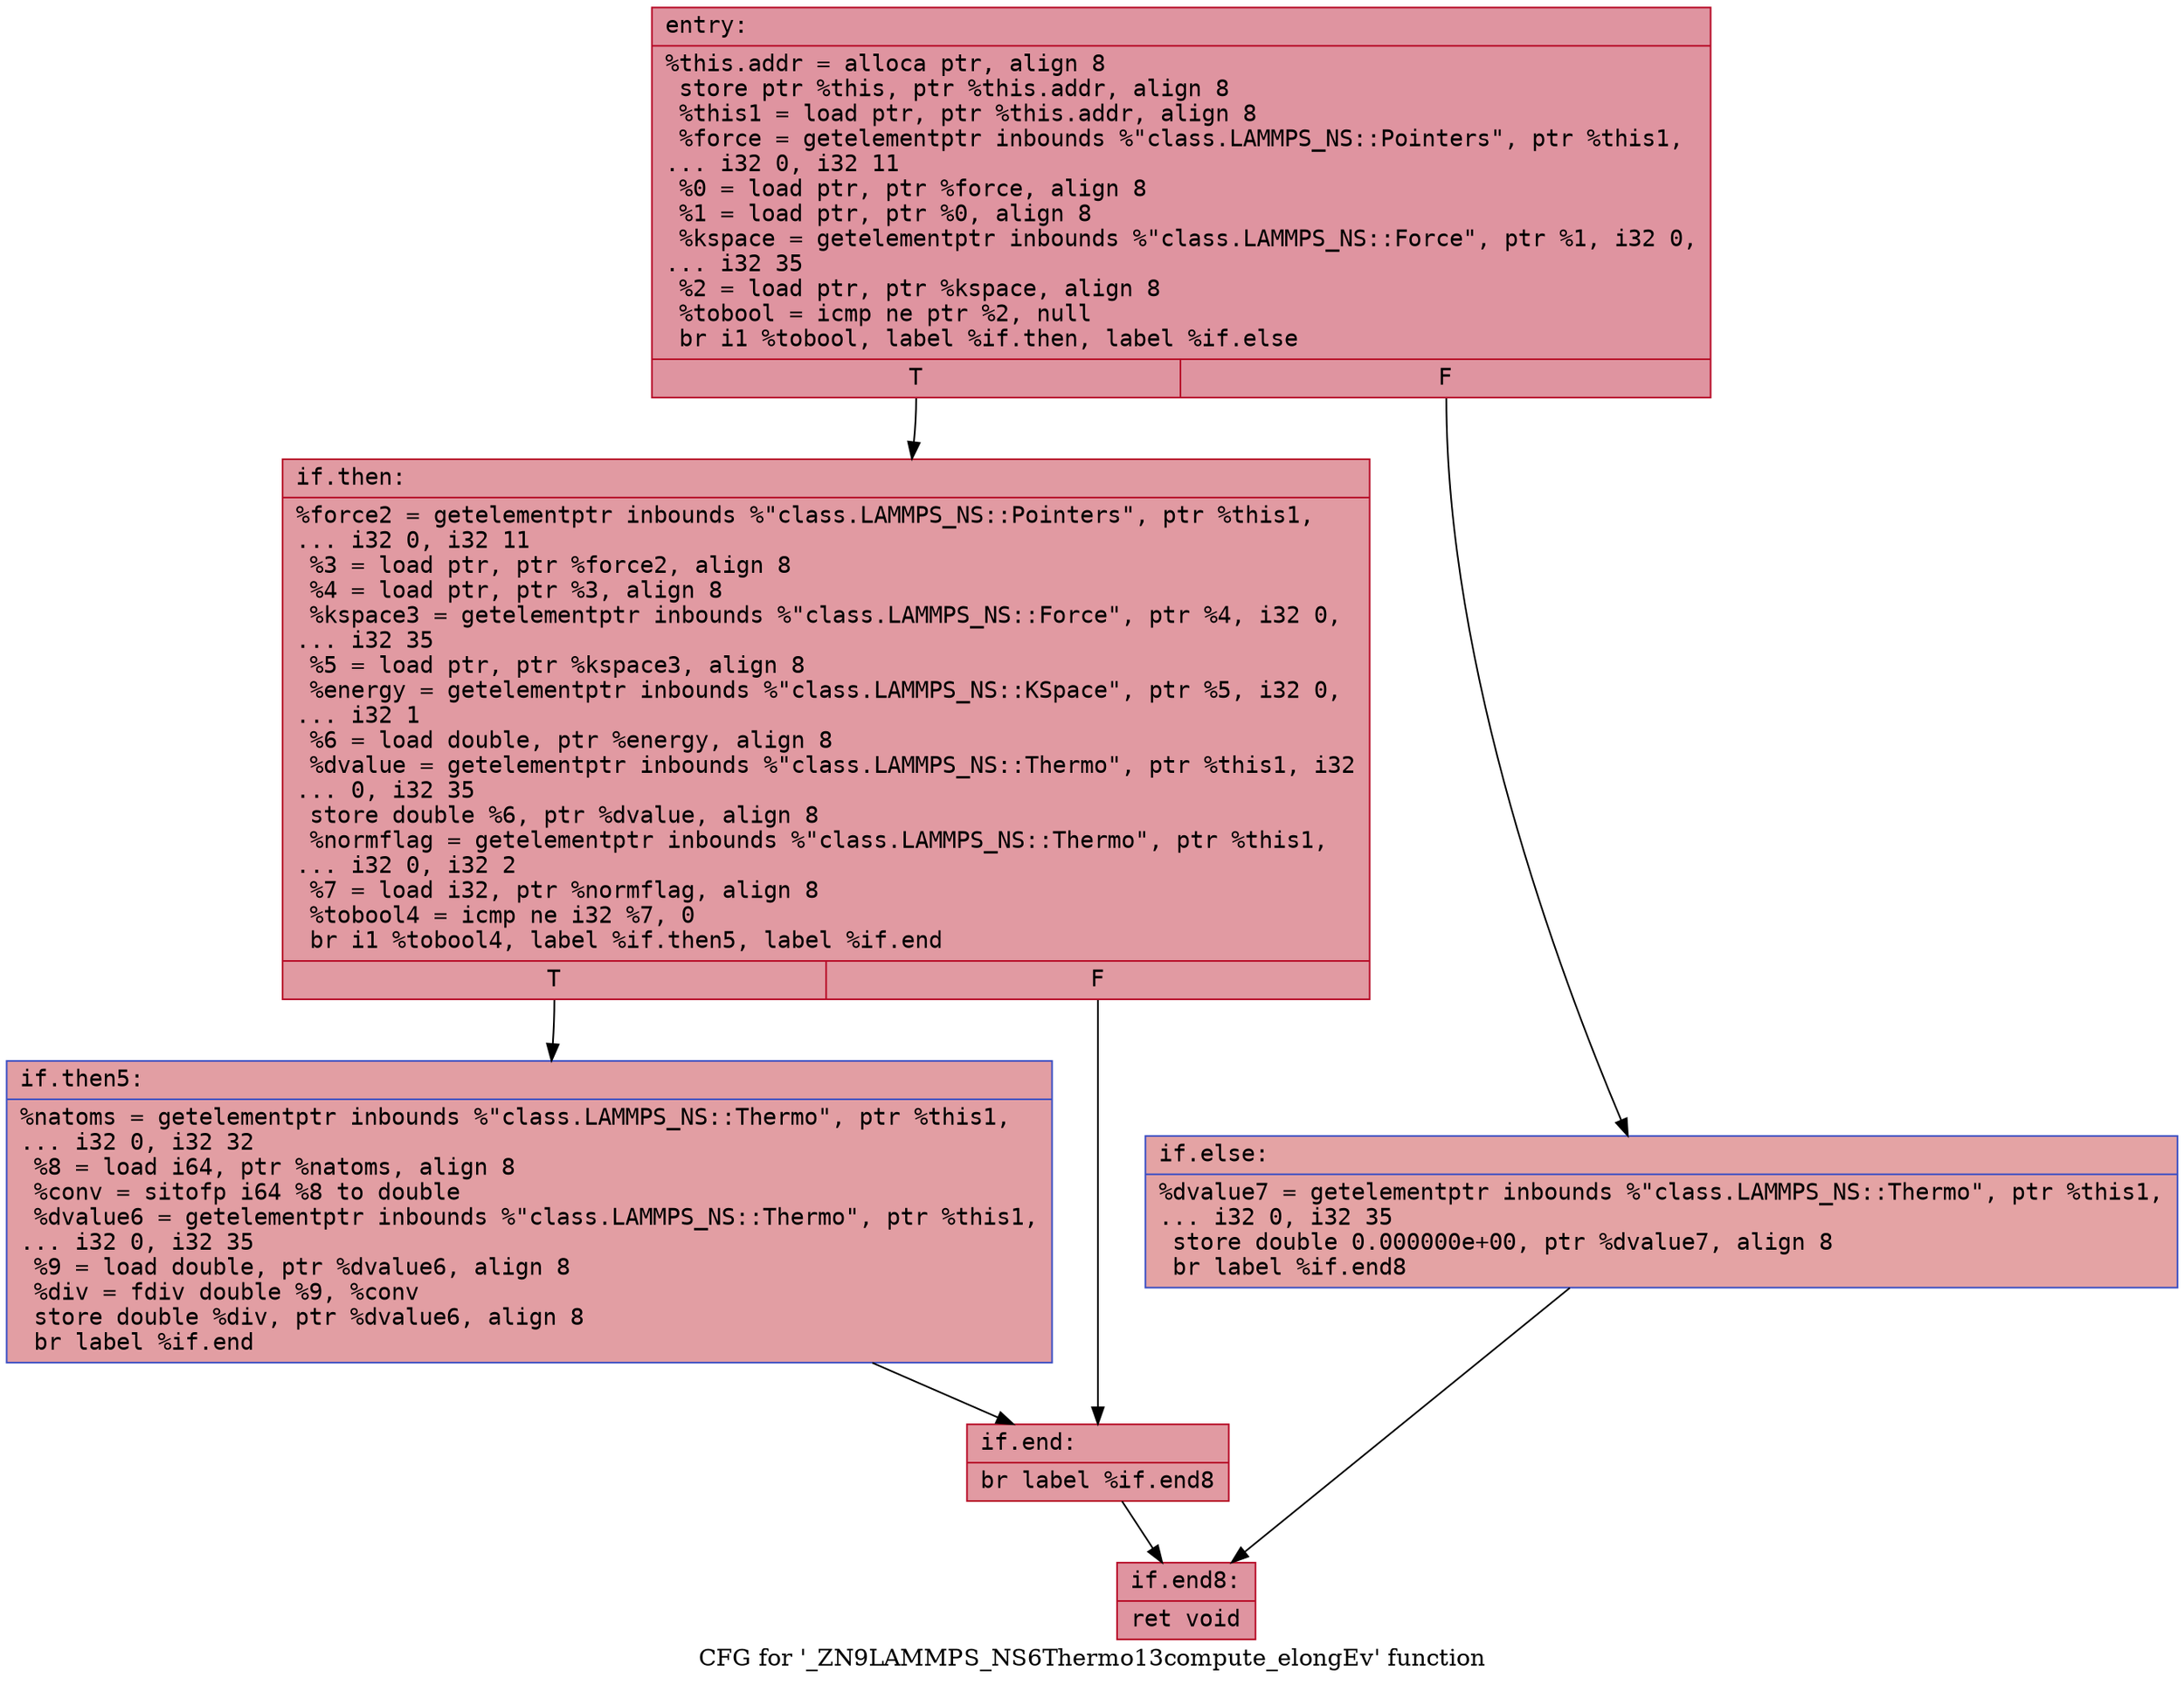 digraph "CFG for '_ZN9LAMMPS_NS6Thermo13compute_elongEv' function" {
	label="CFG for '_ZN9LAMMPS_NS6Thermo13compute_elongEv' function";

	Node0x55bd404e8c50 [shape=record,color="#b70d28ff", style=filled, fillcolor="#b70d2870" fontname="Courier",label="{entry:\l|  %this.addr = alloca ptr, align 8\l  store ptr %this, ptr %this.addr, align 8\l  %this1 = load ptr, ptr %this.addr, align 8\l  %force = getelementptr inbounds %\"class.LAMMPS_NS::Pointers\", ptr %this1,\l... i32 0, i32 11\l  %0 = load ptr, ptr %force, align 8\l  %1 = load ptr, ptr %0, align 8\l  %kspace = getelementptr inbounds %\"class.LAMMPS_NS::Force\", ptr %1, i32 0,\l... i32 35\l  %2 = load ptr, ptr %kspace, align 8\l  %tobool = icmp ne ptr %2, null\l  br i1 %tobool, label %if.then, label %if.else\l|{<s0>T|<s1>F}}"];
	Node0x55bd404e8c50:s0 -> Node0x55bd404e91d0[tooltip="entry -> if.then\nProbability 62.50%" ];
	Node0x55bd404e8c50:s1 -> Node0x55bd404e9240[tooltip="entry -> if.else\nProbability 37.50%" ];
	Node0x55bd404e91d0 [shape=record,color="#b70d28ff", style=filled, fillcolor="#bb1b2c70" fontname="Courier",label="{if.then:\l|  %force2 = getelementptr inbounds %\"class.LAMMPS_NS::Pointers\", ptr %this1,\l... i32 0, i32 11\l  %3 = load ptr, ptr %force2, align 8\l  %4 = load ptr, ptr %3, align 8\l  %kspace3 = getelementptr inbounds %\"class.LAMMPS_NS::Force\", ptr %4, i32 0,\l... i32 35\l  %5 = load ptr, ptr %kspace3, align 8\l  %energy = getelementptr inbounds %\"class.LAMMPS_NS::KSpace\", ptr %5, i32 0,\l... i32 1\l  %6 = load double, ptr %energy, align 8\l  %dvalue = getelementptr inbounds %\"class.LAMMPS_NS::Thermo\", ptr %this1, i32\l... 0, i32 35\l  store double %6, ptr %dvalue, align 8\l  %normflag = getelementptr inbounds %\"class.LAMMPS_NS::Thermo\", ptr %this1,\l... i32 0, i32 2\l  %7 = load i32, ptr %normflag, align 8\l  %tobool4 = icmp ne i32 %7, 0\l  br i1 %tobool4, label %if.then5, label %if.end\l|{<s0>T|<s1>F}}"];
	Node0x55bd404e91d0:s0 -> Node0x55bd404e9c50[tooltip="if.then -> if.then5\nProbability 62.50%" ];
	Node0x55bd404e91d0:s1 -> Node0x55bd404e9cd0[tooltip="if.then -> if.end\nProbability 37.50%" ];
	Node0x55bd404e9c50 [shape=record,color="#3d50c3ff", style=filled, fillcolor="#be242e70" fontname="Courier",label="{if.then5:\l|  %natoms = getelementptr inbounds %\"class.LAMMPS_NS::Thermo\", ptr %this1,\l... i32 0, i32 32\l  %8 = load i64, ptr %natoms, align 8\l  %conv = sitofp i64 %8 to double\l  %dvalue6 = getelementptr inbounds %\"class.LAMMPS_NS::Thermo\", ptr %this1,\l... i32 0, i32 35\l  %9 = load double, ptr %dvalue6, align 8\l  %div = fdiv double %9, %conv\l  store double %div, ptr %dvalue6, align 8\l  br label %if.end\l}"];
	Node0x55bd404e9c50 -> Node0x55bd404e9cd0[tooltip="if.then5 -> if.end\nProbability 100.00%" ];
	Node0x55bd404e9cd0 [shape=record,color="#b70d28ff", style=filled, fillcolor="#bb1b2c70" fontname="Courier",label="{if.end:\l|  br label %if.end8\l}"];
	Node0x55bd404e9cd0 -> Node0x55bd404ea2e0[tooltip="if.end -> if.end8\nProbability 100.00%" ];
	Node0x55bd404e9240 [shape=record,color="#3d50c3ff", style=filled, fillcolor="#c32e3170" fontname="Courier",label="{if.else:\l|  %dvalue7 = getelementptr inbounds %\"class.LAMMPS_NS::Thermo\", ptr %this1,\l... i32 0, i32 35\l  store double 0.000000e+00, ptr %dvalue7, align 8\l  br label %if.end8\l}"];
	Node0x55bd404e9240 -> Node0x55bd404ea2e0[tooltip="if.else -> if.end8\nProbability 100.00%" ];
	Node0x55bd404ea2e0 [shape=record,color="#b70d28ff", style=filled, fillcolor="#b70d2870" fontname="Courier",label="{if.end8:\l|  ret void\l}"];
}
